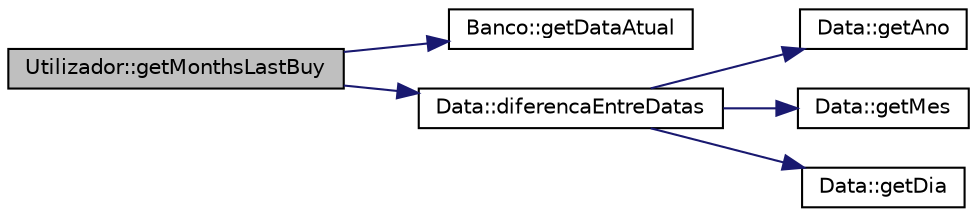 digraph "Utilizador::getMonthsLastBuy"
{
  edge [fontname="Helvetica",fontsize="10",labelfontname="Helvetica",labelfontsize="10"];
  node [fontname="Helvetica",fontsize="10",shape=record];
  rankdir="LR";
  Node42 [label="Utilizador::getMonthsLastBuy",height=0.2,width=0.4,color="black", fillcolor="grey75", style="filled", fontcolor="black"];
  Node42 -> Node43 [color="midnightblue",fontsize="10",style="solid",fontname="Helvetica"];
  Node43 [label="Banco::getDataAtual",height=0.2,width=0.4,color="black", fillcolor="white", style="filled",URL="$class_banco.html#a0735f07636c578666068a16f6ecccd91",tooltip="Devolve a data atual. "];
  Node42 -> Node44 [color="midnightblue",fontsize="10",style="solid",fontname="Helvetica"];
  Node44 [label="Data::diferencaEntreDatas",height=0.2,width=0.4,color="black", fillcolor="white", style="filled",URL="$class_data.html#a495d15dd0d90b595740f6e09fd0a2177",tooltip="Calcula a diferen�a de duas datas, em dias. "];
  Node44 -> Node45 [color="midnightblue",fontsize="10",style="solid",fontname="Helvetica"];
  Node45 [label="Data::getAno",height=0.2,width=0.4,color="black", fillcolor="white", style="filled",URL="$class_data.html#ae19e0d5af87f94f2809ba52dae69e15b",tooltip="Devolve o ano. "];
  Node44 -> Node46 [color="midnightblue",fontsize="10",style="solid",fontname="Helvetica"];
  Node46 [label="Data::getMes",height=0.2,width=0.4,color="black", fillcolor="white", style="filled",URL="$class_data.html#ab991d6a069c799930899b39bef9a4662",tooltip="Devolve o mes. "];
  Node44 -> Node47 [color="midnightblue",fontsize="10",style="solid",fontname="Helvetica"];
  Node47 [label="Data::getDia",height=0.2,width=0.4,color="black", fillcolor="white", style="filled",URL="$class_data.html#a459536c9351759b5697ba25456d9bd70",tooltip="Devolve o dia. "];
}

